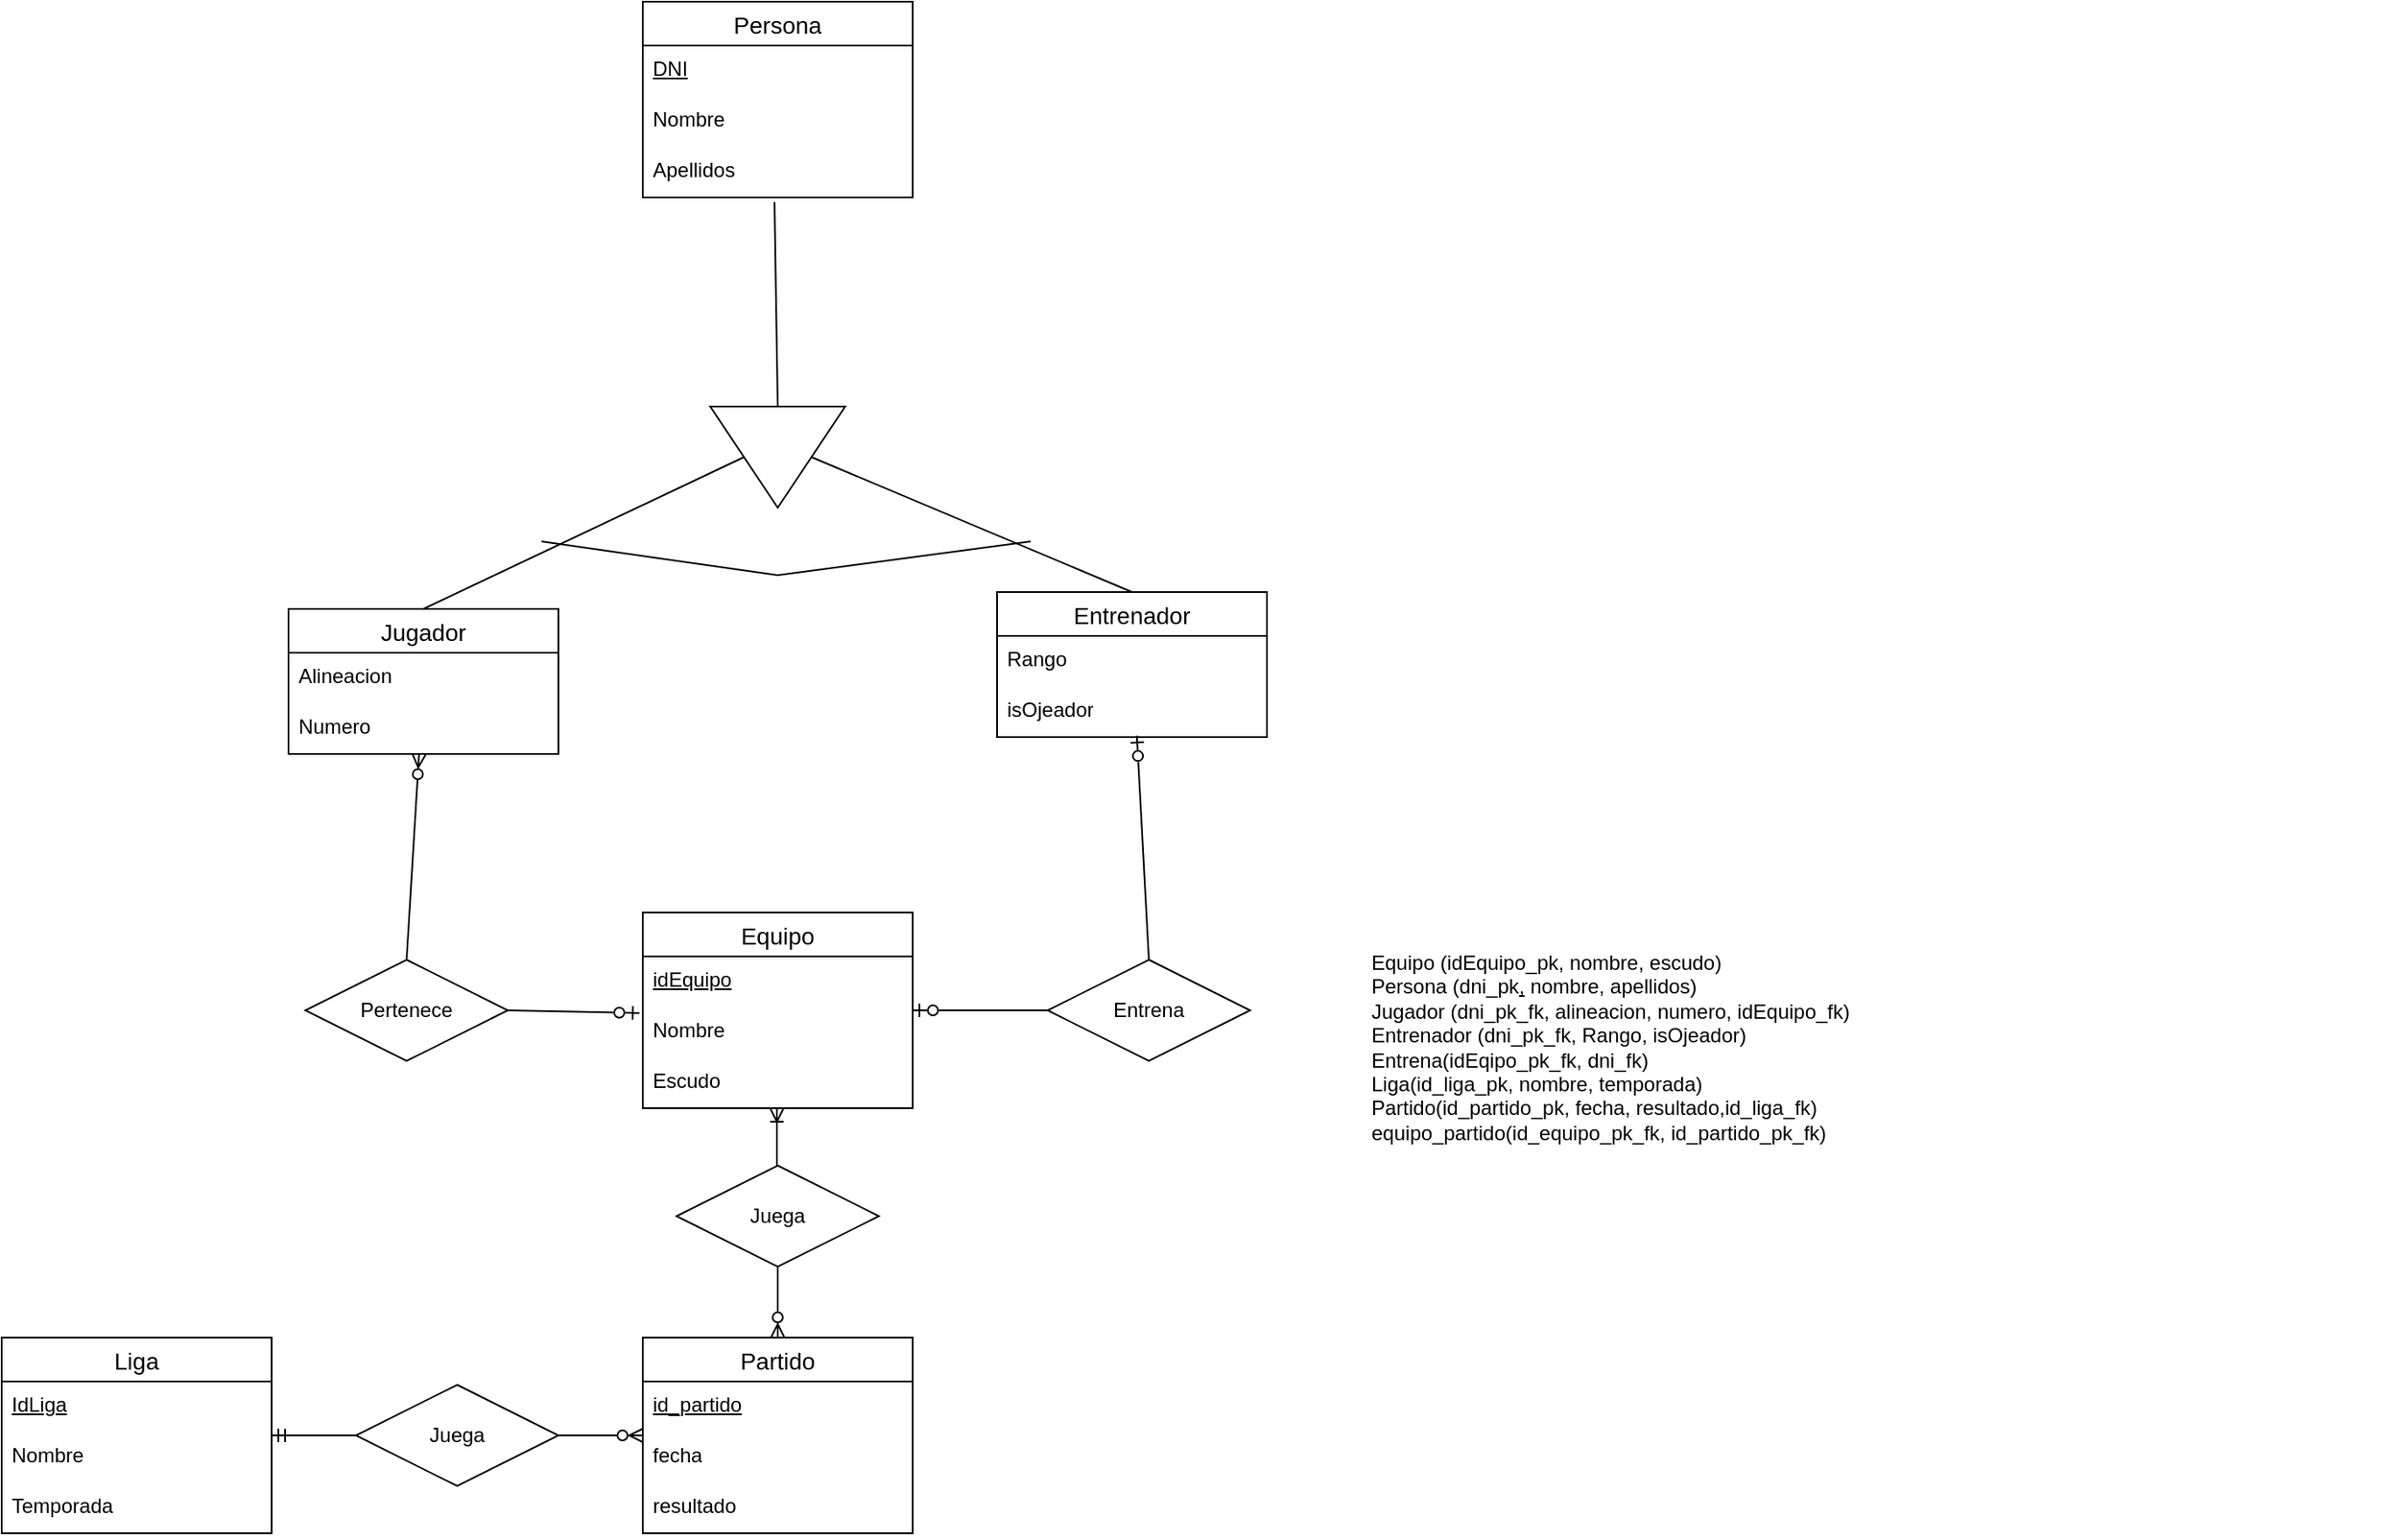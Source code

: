 <mxfile version="22.0.4" type="github">
  <diagram name="Página-1" id="9HoXWBTaTRmEVaXz8rzm">
    <mxGraphModel dx="1496" dy="383" grid="1" gridSize="10" guides="1" tooltips="1" connect="1" arrows="1" fold="1" page="1" pageScale="1" pageWidth="827" pageHeight="1169" math="0" shadow="0">
      <root>
        <mxCell id="0" />
        <mxCell id="1" parent="0" />
        <mxCell id="Iwu81U-OyZWMP0PAhumR-4" value="Jugador" style="swimlane;fontStyle=0;childLayout=stackLayout;horizontal=1;startSize=26;horizontalStack=0;resizeParent=1;resizeParentMax=0;resizeLast=0;collapsible=1;marginBottom=0;align=center;fontSize=14;" parent="1" vertex="1">
          <mxGeometry x="30" y="400" width="160" height="86" as="geometry" />
        </mxCell>
        <mxCell id="Iwu81U-OyZWMP0PAhumR-5" value="Alineacion" style="text;strokeColor=none;fillColor=none;spacingLeft=4;spacingRight=4;overflow=hidden;rotatable=0;points=[[0,0.5],[1,0.5]];portConstraint=eastwest;fontSize=12;whiteSpace=wrap;html=1;" parent="Iwu81U-OyZWMP0PAhumR-4" vertex="1">
          <mxGeometry y="26" width="160" height="30" as="geometry" />
        </mxCell>
        <mxCell id="Iwu81U-OyZWMP0PAhumR-6" value="Numero" style="text;strokeColor=none;fillColor=none;spacingLeft=4;spacingRight=4;overflow=hidden;rotatable=0;points=[[0,0.5],[1,0.5]];portConstraint=eastwest;fontSize=12;whiteSpace=wrap;html=1;" parent="Iwu81U-OyZWMP0PAhumR-4" vertex="1">
          <mxGeometry y="56" width="160" height="30" as="geometry" />
        </mxCell>
        <mxCell id="Iwu81U-OyZWMP0PAhumR-8" value="Persona" style="swimlane;fontStyle=0;childLayout=stackLayout;horizontal=1;startSize=26;horizontalStack=0;resizeParent=1;resizeParentMax=0;resizeLast=0;collapsible=1;marginBottom=0;align=center;fontSize=14;" parent="1" vertex="1">
          <mxGeometry x="240" y="40" width="160" height="116" as="geometry" />
        </mxCell>
        <mxCell id="Iwu81U-OyZWMP0PAhumR-9" value="&lt;u&gt;DNI&lt;/u&gt;" style="text;strokeColor=none;fillColor=none;spacingLeft=4;spacingRight=4;overflow=hidden;rotatable=0;points=[[0,0.5],[1,0.5]];portConstraint=eastwest;fontSize=12;whiteSpace=wrap;html=1;" parent="Iwu81U-OyZWMP0PAhumR-8" vertex="1">
          <mxGeometry y="26" width="160" height="30" as="geometry" />
        </mxCell>
        <mxCell id="Iwu81U-OyZWMP0PAhumR-11" value="Nombre" style="text;strokeColor=none;fillColor=none;spacingLeft=4;spacingRight=4;overflow=hidden;rotatable=0;points=[[0,0.5],[1,0.5]];portConstraint=eastwest;fontSize=12;whiteSpace=wrap;html=1;" parent="Iwu81U-OyZWMP0PAhumR-8" vertex="1">
          <mxGeometry y="56" width="160" height="30" as="geometry" />
        </mxCell>
        <mxCell id="Iwu81U-OyZWMP0PAhumR-10" value="Apellidos" style="text;strokeColor=none;fillColor=none;spacingLeft=4;spacingRight=4;overflow=hidden;rotatable=0;points=[[0,0.5],[1,0.5]];portConstraint=eastwest;fontSize=12;whiteSpace=wrap;html=1;" parent="Iwu81U-OyZWMP0PAhumR-8" vertex="1">
          <mxGeometry y="86" width="160" height="30" as="geometry" />
        </mxCell>
        <mxCell id="Iwu81U-OyZWMP0PAhumR-12" value="Entrenador" style="swimlane;fontStyle=0;childLayout=stackLayout;horizontal=1;startSize=26;horizontalStack=0;resizeParent=1;resizeParentMax=0;resizeLast=0;collapsible=1;marginBottom=0;align=center;fontSize=14;" parent="1" vertex="1">
          <mxGeometry x="450" y="390" width="160" height="86" as="geometry" />
        </mxCell>
        <mxCell id="Iwu81U-OyZWMP0PAhumR-13" value="Rango" style="text;strokeColor=none;fillColor=none;spacingLeft=4;spacingRight=4;overflow=hidden;rotatable=0;points=[[0,0.5],[1,0.5]];portConstraint=eastwest;fontSize=12;whiteSpace=wrap;html=1;" parent="Iwu81U-OyZWMP0PAhumR-12" vertex="1">
          <mxGeometry y="26" width="160" height="30" as="geometry" />
        </mxCell>
        <mxCell id="Iwu81U-OyZWMP0PAhumR-14" value="isOjeador" style="text;strokeColor=none;fillColor=none;spacingLeft=4;spacingRight=4;overflow=hidden;rotatable=0;points=[[0,0.5],[1,0.5]];portConstraint=eastwest;fontSize=12;whiteSpace=wrap;html=1;" parent="Iwu81U-OyZWMP0PAhumR-12" vertex="1">
          <mxGeometry y="56" width="160" height="30" as="geometry" />
        </mxCell>
        <mxCell id="Iwu81U-OyZWMP0PAhumR-16" value="Equipo" style="swimlane;fontStyle=0;childLayout=stackLayout;horizontal=1;startSize=26;horizontalStack=0;resizeParent=1;resizeParentMax=0;resizeLast=0;collapsible=1;marginBottom=0;align=center;fontSize=14;" parent="1" vertex="1">
          <mxGeometry x="240" y="580" width="160" height="116" as="geometry" />
        </mxCell>
        <mxCell id="Iwu81U-OyZWMP0PAhumR-17" value="&lt;u&gt;idEquipo&lt;/u&gt;" style="text;strokeColor=none;fillColor=none;spacingLeft=4;spacingRight=4;overflow=hidden;rotatable=0;points=[[0,0.5],[1,0.5]];portConstraint=eastwest;fontSize=12;whiteSpace=wrap;html=1;" parent="Iwu81U-OyZWMP0PAhumR-16" vertex="1">
          <mxGeometry y="26" width="160" height="30" as="geometry" />
        </mxCell>
        <mxCell id="Iwu81U-OyZWMP0PAhumR-18" value="Nombre" style="text;strokeColor=none;fillColor=none;spacingLeft=4;spacingRight=4;overflow=hidden;rotatable=0;points=[[0,0.5],[1,0.5]];portConstraint=eastwest;fontSize=12;whiteSpace=wrap;html=1;" parent="Iwu81U-OyZWMP0PAhumR-16" vertex="1">
          <mxGeometry y="56" width="160" height="30" as="geometry" />
        </mxCell>
        <mxCell id="Iwu81U-OyZWMP0PAhumR-19" value="Escudo" style="text;strokeColor=none;fillColor=none;spacingLeft=4;spacingRight=4;overflow=hidden;rotatable=0;points=[[0,0.5],[1,0.5]];portConstraint=eastwest;fontSize=12;whiteSpace=wrap;html=1;" parent="Iwu81U-OyZWMP0PAhumR-16" vertex="1">
          <mxGeometry y="86" width="160" height="30" as="geometry" />
        </mxCell>
        <mxCell id="Iwu81U-OyZWMP0PAhumR-28" value="" style="triangle;whiteSpace=wrap;html=1;rotation=90;" parent="1" vertex="1">
          <mxGeometry x="290" y="270" width="60" height="80" as="geometry" />
        </mxCell>
        <mxCell id="Iwu81U-OyZWMP0PAhumR-29" value="" style="endArrow=none;html=1;rounded=0;entryX=0.488;entryY=1.093;entryDx=0;entryDy=0;entryPerimeter=0;exitX=0;exitY=0.5;exitDx=0;exitDy=0;" parent="1" source="Iwu81U-OyZWMP0PAhumR-28" target="Iwu81U-OyZWMP0PAhumR-10" edge="1">
          <mxGeometry width="50" height="50" relative="1" as="geometry">
            <mxPoint x="190" y="310" as="sourcePoint" />
            <mxPoint x="240" y="260" as="targetPoint" />
          </mxGeometry>
        </mxCell>
        <mxCell id="Iwu81U-OyZWMP0PAhumR-30" value="" style="endArrow=none;html=1;rounded=0;entryX=0.5;entryY=1;entryDx=0;entryDy=0;exitX=0.5;exitY=0;exitDx=0;exitDy=0;" parent="1" source="Iwu81U-OyZWMP0PAhumR-4" target="Iwu81U-OyZWMP0PAhumR-28" edge="1">
          <mxGeometry width="50" height="50" relative="1" as="geometry">
            <mxPoint x="190" y="440" as="sourcePoint" />
            <mxPoint x="240" y="390" as="targetPoint" />
          </mxGeometry>
        </mxCell>
        <mxCell id="Iwu81U-OyZWMP0PAhumR-31" value="" style="endArrow=none;html=1;rounded=0;entryX=0.5;entryY=0;entryDx=0;entryDy=0;exitX=0.5;exitY=0;exitDx=0;exitDy=0;" parent="1" source="Iwu81U-OyZWMP0PAhumR-12" target="Iwu81U-OyZWMP0PAhumR-28" edge="1">
          <mxGeometry width="50" height="50" relative="1" as="geometry">
            <mxPoint x="190" y="440" as="sourcePoint" />
            <mxPoint x="240" y="390" as="targetPoint" />
          </mxGeometry>
        </mxCell>
        <mxCell id="Iwu81U-OyZWMP0PAhumR-32" value="" style="endArrow=none;html=1;rounded=0;" parent="1" edge="1">
          <mxGeometry width="50" height="50" relative="1" as="geometry">
            <mxPoint x="180" y="360" as="sourcePoint" />
            <mxPoint x="470" y="360" as="targetPoint" />
            <Array as="points">
              <mxPoint x="320" y="380" />
            </Array>
          </mxGeometry>
        </mxCell>
        <mxCell id="Iwu81U-OyZWMP0PAhumR-35" value="Pertenece" style="shape=rhombus;perimeter=rhombusPerimeter;whiteSpace=wrap;html=1;align=center;" parent="1" vertex="1">
          <mxGeometry x="40" y="608" width="120" height="60" as="geometry" />
        </mxCell>
        <mxCell id="Iwu81U-OyZWMP0PAhumR-36" value="Entrena" style="shape=rhombus;perimeter=rhombusPerimeter;whiteSpace=wrap;html=1;align=center;" parent="1" vertex="1">
          <mxGeometry x="480" y="608" width="120" height="60" as="geometry" />
        </mxCell>
        <mxCell id="Iwu81U-OyZWMP0PAhumR-37" value="" style="endArrow=ERzeroToMany;html=1;rounded=0;exitX=0.5;exitY=0;exitDx=0;exitDy=0;endFill=0;" parent="1" source="Iwu81U-OyZWMP0PAhumR-35" target="Iwu81U-OyZWMP0PAhumR-4" edge="1">
          <mxGeometry width="50" height="50" relative="1" as="geometry">
            <mxPoint x="190" y="640" as="sourcePoint" />
            <mxPoint x="240" y="590" as="targetPoint" />
          </mxGeometry>
        </mxCell>
        <mxCell id="Iwu81U-OyZWMP0PAhumR-38" value="" style="endArrow=ERzeroToOne;html=1;rounded=0;entryX=-0.012;entryY=0.12;entryDx=0;entryDy=0;entryPerimeter=0;exitX=1;exitY=0.5;exitDx=0;exitDy=0;startArrow=none;startFill=0;endFill=0;" parent="1" source="Iwu81U-OyZWMP0PAhumR-35" target="Iwu81U-OyZWMP0PAhumR-18" edge="1">
          <mxGeometry width="50" height="50" relative="1" as="geometry">
            <mxPoint x="200" y="640" as="sourcePoint" />
            <mxPoint x="240" y="590" as="targetPoint" />
          </mxGeometry>
        </mxCell>
        <mxCell id="Iwu81U-OyZWMP0PAhumR-40" value="" style="endArrow=ERzeroToOne;html=1;rounded=0;entryX=0.518;entryY=0.973;entryDx=0;entryDy=0;entryPerimeter=0;exitX=0.5;exitY=0;exitDx=0;exitDy=0;startArrow=none;startFill=0;endFill=0;" parent="1" source="Iwu81U-OyZWMP0PAhumR-36" target="Iwu81U-OyZWMP0PAhumR-14" edge="1">
          <mxGeometry width="50" height="50" relative="1" as="geometry">
            <mxPoint x="190" y="640" as="sourcePoint" />
            <mxPoint x="240" y="590" as="targetPoint" />
          </mxGeometry>
        </mxCell>
        <mxCell id="Iwu81U-OyZWMP0PAhumR-42" value="" style="endArrow=none;html=1;rounded=0;entryX=0;entryY=0.5;entryDx=0;entryDy=0;endFill=0;startArrow=ERzeroToOne;startFill=0;" parent="1" source="Iwu81U-OyZWMP0PAhumR-16" target="Iwu81U-OyZWMP0PAhumR-36" edge="1">
          <mxGeometry width="50" height="50" relative="1" as="geometry">
            <mxPoint x="400" y="638" as="sourcePoint" />
            <mxPoint x="240" y="590" as="targetPoint" />
          </mxGeometry>
        </mxCell>
        <mxCell id="Iwu81U-OyZWMP0PAhumR-44" value="" style="endArrow=ERoneToMany;html=1;rounded=0;endFill=0;" parent="1" source="lz6s-qlh3UBMmP7u7mVH-7" edge="1">
          <mxGeometry width="50" height="50" relative="1" as="geometry">
            <mxPoint x="319.5" y="790" as="sourcePoint" />
            <mxPoint x="319.5" y="696" as="targetPoint" />
            <Array as="points">
              <mxPoint x="319.5" y="760" />
            </Array>
          </mxGeometry>
        </mxCell>
        <mxCell id="lz6s-qlh3UBMmP7u7mVH-1" value="Equipo (idEquipo_pk, nombre, escudo)&lt;br style=&quot;border-color: var(--border-color);&quot;&gt;Persona (dni_pk&lt;u&gt;,&lt;/u&gt; nombre, apellidos)&lt;br&gt;Jugador (dni_pk_fk, alineacion, numero, idEquipo_fk)&lt;br&gt;Entrenador (dni_pk_fk, Rango, isOjeador)&lt;br&gt;Entrena(idEqipo_pk_fk, dni_fk)&lt;br&gt;&lt;div&gt;Liga(id_liga_pk, nombre, temporada)&lt;/div&gt;&lt;div&gt;Partido(id_partido_pk, fecha, resultado,id_liga_fk)&lt;/div&gt;&lt;div&gt;equipo_partido(id_equipo_pk_fk, id_partido_pk_fk)&lt;/div&gt;" style="text;html=1;strokeColor=none;fillColor=none;align=left;verticalAlign=middle;whiteSpace=wrap;rounded=0;" parent="1" vertex="1">
          <mxGeometry x="670" y="450" width="610" height="420" as="geometry" />
        </mxCell>
        <mxCell id="lz6s-qlh3UBMmP7u7mVH-3" value="Partido" style="swimlane;fontStyle=0;childLayout=stackLayout;horizontal=1;startSize=26;horizontalStack=0;resizeParent=1;resizeParentMax=0;resizeLast=0;collapsible=1;marginBottom=0;align=center;fontSize=14;" parent="1" vertex="1">
          <mxGeometry x="240" y="832" width="160" height="116" as="geometry" />
        </mxCell>
        <mxCell id="lz6s-qlh3UBMmP7u7mVH-4" value="&lt;u&gt;id_partido&lt;/u&gt;" style="text;strokeColor=none;fillColor=none;spacingLeft=4;spacingRight=4;overflow=hidden;rotatable=0;points=[[0,0.5],[1,0.5]];portConstraint=eastwest;fontSize=12;whiteSpace=wrap;html=1;" parent="lz6s-qlh3UBMmP7u7mVH-3" vertex="1">
          <mxGeometry y="26" width="160" height="30" as="geometry" />
        </mxCell>
        <mxCell id="lz6s-qlh3UBMmP7u7mVH-5" value="fecha" style="text;strokeColor=none;fillColor=none;spacingLeft=4;spacingRight=4;overflow=hidden;rotatable=0;points=[[0,0.5],[1,0.5]];portConstraint=eastwest;fontSize=12;whiteSpace=wrap;html=1;" parent="lz6s-qlh3UBMmP7u7mVH-3" vertex="1">
          <mxGeometry y="56" width="160" height="30" as="geometry" />
        </mxCell>
        <mxCell id="lz6s-qlh3UBMmP7u7mVH-6" value="resultado" style="text;strokeColor=none;fillColor=none;spacingLeft=4;spacingRight=4;overflow=hidden;rotatable=0;points=[[0,0.5],[1,0.5]];portConstraint=eastwest;fontSize=12;whiteSpace=wrap;html=1;" parent="lz6s-qlh3UBMmP7u7mVH-3" vertex="1">
          <mxGeometry y="86" width="160" height="30" as="geometry" />
        </mxCell>
        <mxCell id="lz6s-qlh3UBMmP7u7mVH-8" style="edgeStyle=orthogonalEdgeStyle;rounded=0;orthogonalLoop=1;jettySize=auto;html=1;endArrow=ERzeroToMany;endFill=0;" parent="1" source="lz6s-qlh3UBMmP7u7mVH-7" target="lz6s-qlh3UBMmP7u7mVH-3" edge="1">
          <mxGeometry relative="1" as="geometry" />
        </mxCell>
        <mxCell id="lz6s-qlh3UBMmP7u7mVH-7" value="Juega" style="shape=rhombus;perimeter=rhombusPerimeter;whiteSpace=wrap;html=1;align=center;" parent="1" vertex="1">
          <mxGeometry x="260" y="730" width="120" height="60" as="geometry" />
        </mxCell>
        <mxCell id="Iwu81U-OyZWMP0PAhumR-24" value="Liga" style="swimlane;fontStyle=0;childLayout=stackLayout;horizontal=1;startSize=26;horizontalStack=0;resizeParent=1;resizeParentMax=0;resizeLast=0;collapsible=1;marginBottom=0;align=center;fontSize=14;" parent="1" vertex="1">
          <mxGeometry x="-140" y="832" width="160" height="116" as="geometry" />
        </mxCell>
        <mxCell id="Iwu81U-OyZWMP0PAhumR-25" value="&lt;u&gt;IdLiga&lt;/u&gt;" style="text;strokeColor=none;fillColor=none;spacingLeft=4;spacingRight=4;overflow=hidden;rotatable=0;points=[[0,0.5],[1,0.5]];portConstraint=eastwest;fontSize=12;whiteSpace=wrap;html=1;" parent="Iwu81U-OyZWMP0PAhumR-24" vertex="1">
          <mxGeometry y="26" width="160" height="30" as="geometry" />
        </mxCell>
        <mxCell id="Iwu81U-OyZWMP0PAhumR-27" value="Nombre" style="text;strokeColor=none;fillColor=none;spacingLeft=4;spacingRight=4;overflow=hidden;rotatable=0;points=[[0,0.5],[1,0.5]];portConstraint=eastwest;fontSize=12;whiteSpace=wrap;html=1;" parent="Iwu81U-OyZWMP0PAhumR-24" vertex="1">
          <mxGeometry y="56" width="160" height="30" as="geometry" />
        </mxCell>
        <mxCell id="Iwu81U-OyZWMP0PAhumR-26" value="Temporada" style="text;strokeColor=none;fillColor=none;spacingLeft=4;spacingRight=4;overflow=hidden;rotatable=0;points=[[0,0.5],[1,0.5]];portConstraint=eastwest;fontSize=12;whiteSpace=wrap;html=1;" parent="Iwu81U-OyZWMP0PAhumR-24" vertex="1">
          <mxGeometry y="86" width="160" height="30" as="geometry" />
        </mxCell>
        <mxCell id="lz6s-qlh3UBMmP7u7mVH-12" style="edgeStyle=orthogonalEdgeStyle;rounded=0;orthogonalLoop=1;jettySize=auto;html=1;endArrow=ERzeroToMany;endFill=0;" parent="1" source="lz6s-qlh3UBMmP7u7mVH-11" target="lz6s-qlh3UBMmP7u7mVH-3" edge="1">
          <mxGeometry relative="1" as="geometry" />
        </mxCell>
        <mxCell id="lz6s-qlh3UBMmP7u7mVH-13" style="edgeStyle=orthogonalEdgeStyle;rounded=0;orthogonalLoop=1;jettySize=auto;html=1;endArrow=ERmandOne;endFill=0;" parent="1" source="lz6s-qlh3UBMmP7u7mVH-11" target="Iwu81U-OyZWMP0PAhumR-24" edge="1">
          <mxGeometry relative="1" as="geometry" />
        </mxCell>
        <mxCell id="lz6s-qlh3UBMmP7u7mVH-11" value="Juega" style="shape=rhombus;perimeter=rhombusPerimeter;whiteSpace=wrap;html=1;align=center;" parent="1" vertex="1">
          <mxGeometry x="70" y="860" width="120" height="60" as="geometry" />
        </mxCell>
      </root>
    </mxGraphModel>
  </diagram>
</mxfile>
